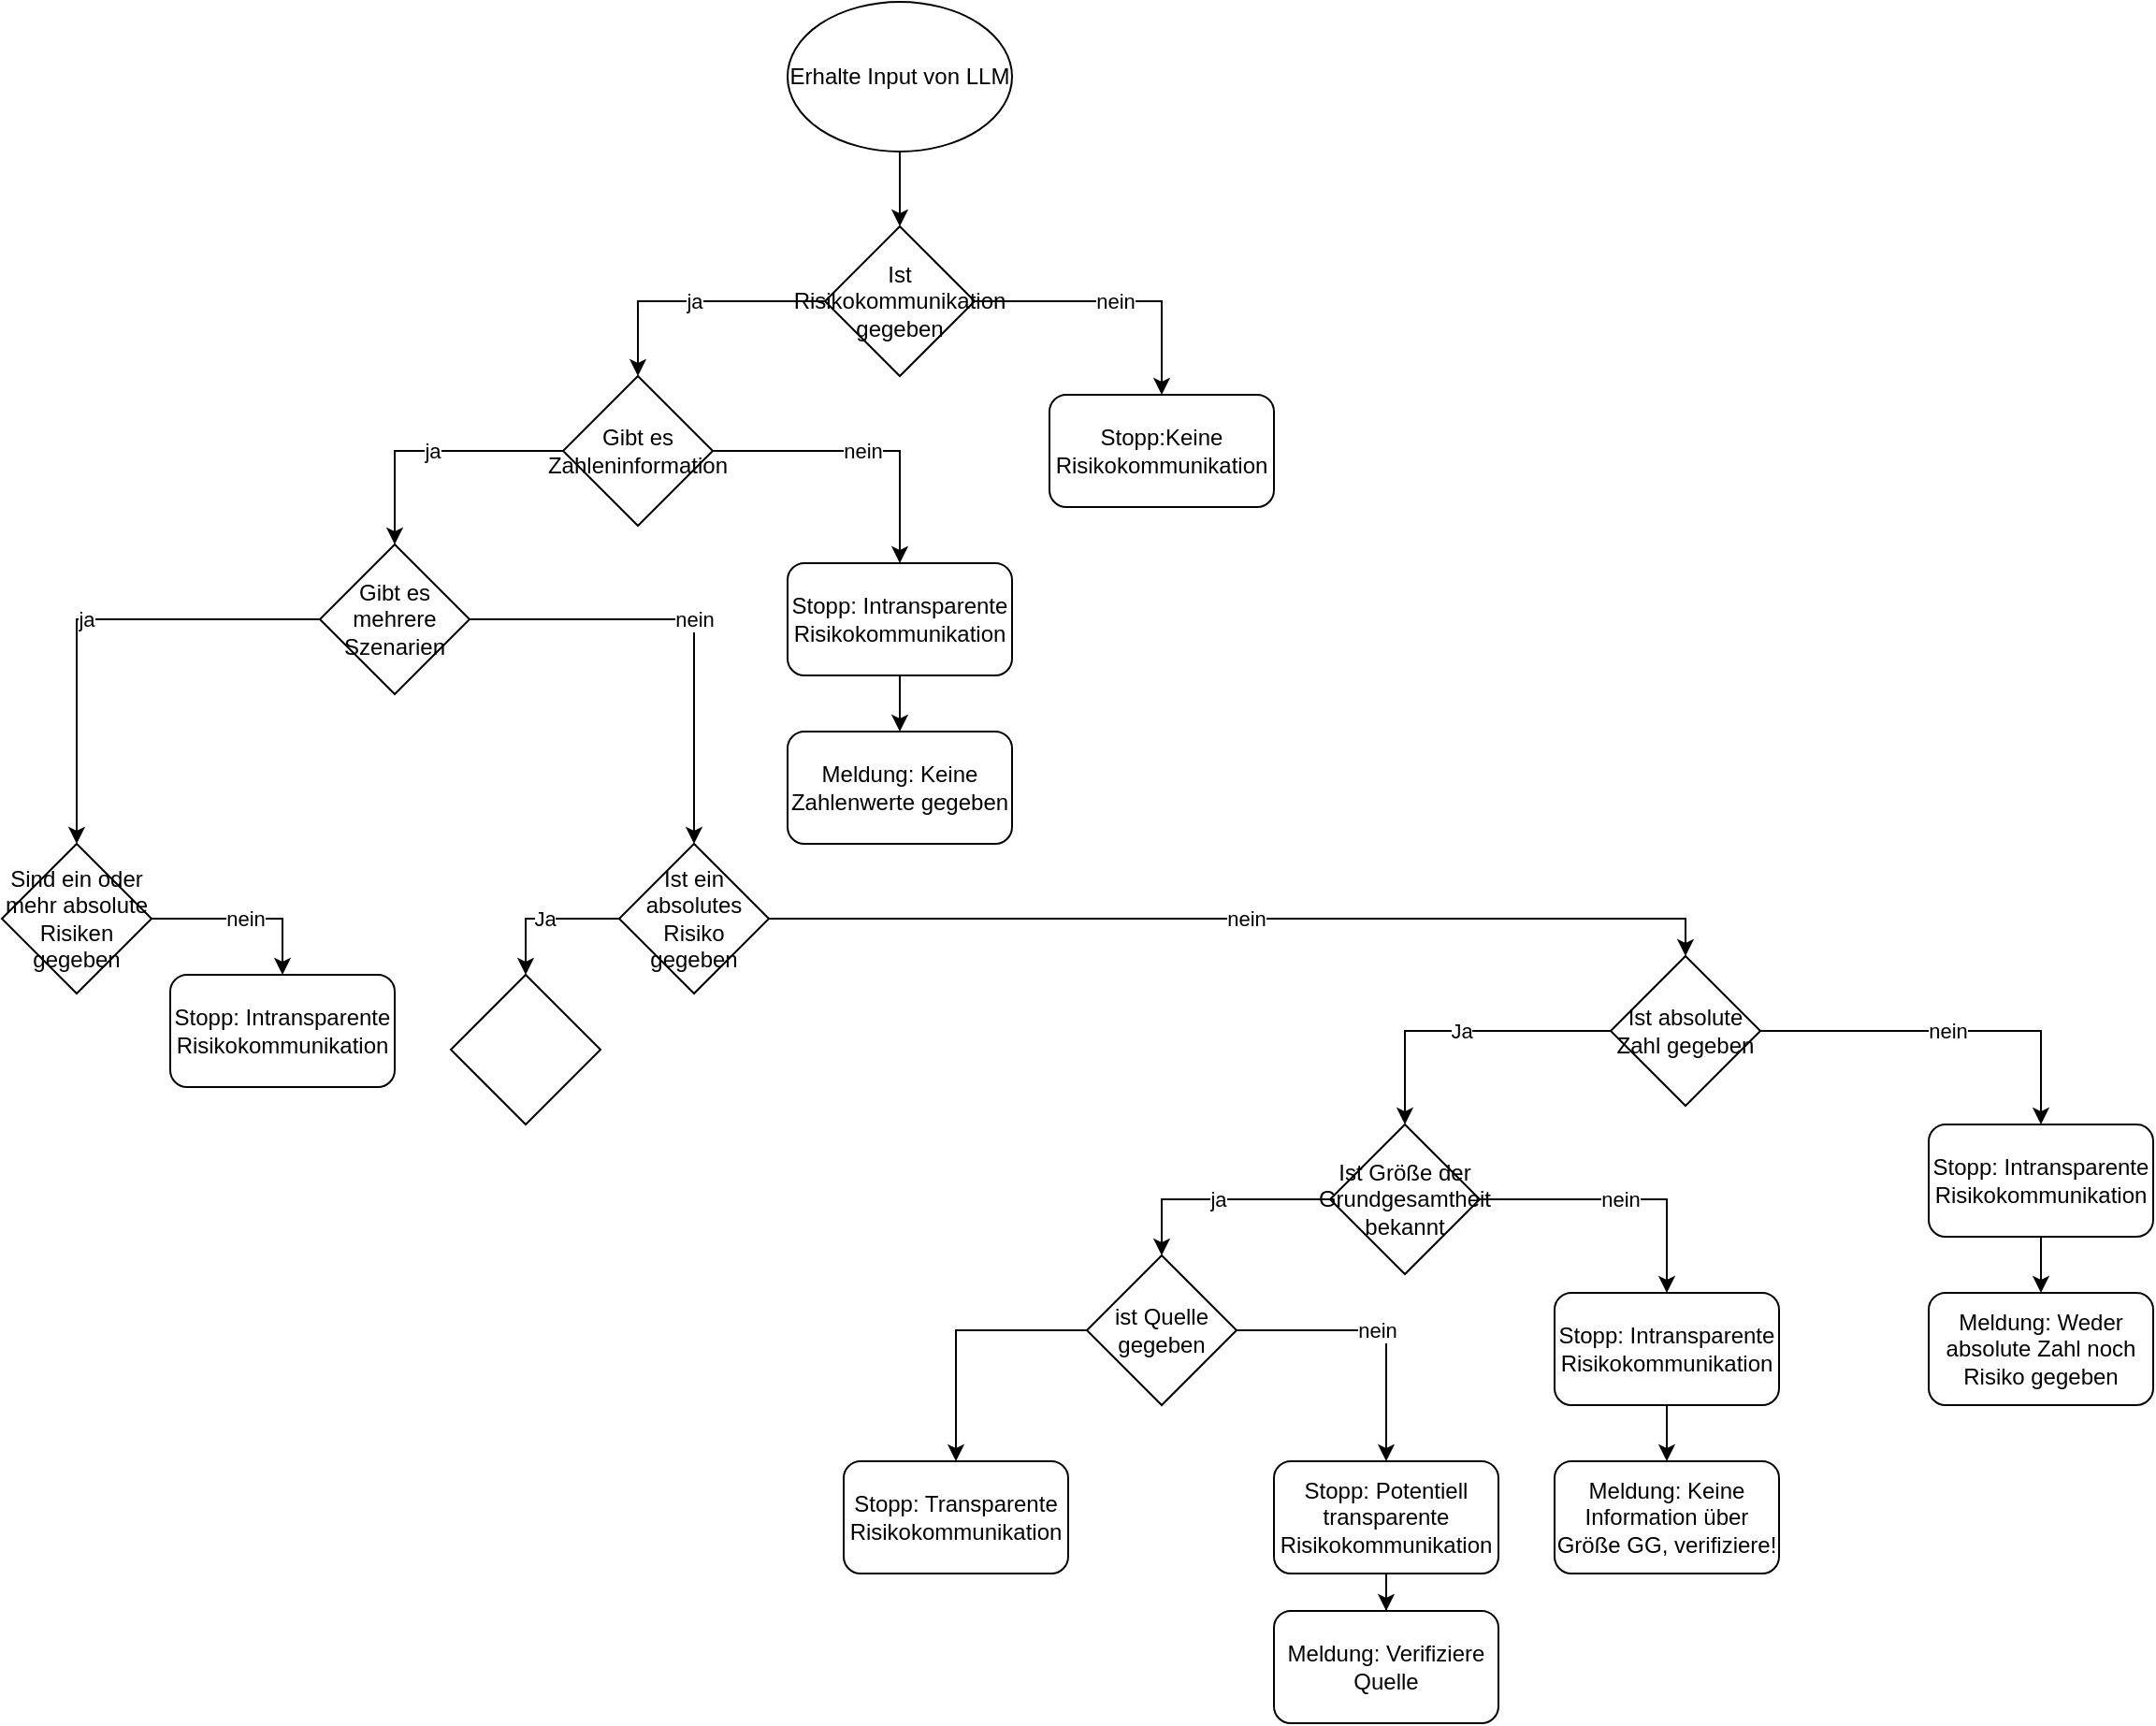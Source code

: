 <mxfile version="27.1.6">
  <diagram name="Seite-1" id="V1NviS9jJ_YA16mUobFE">
    <mxGraphModel dx="1869" dy="562" grid="1" gridSize="10" guides="1" tooltips="1" connect="1" arrows="1" fold="1" page="1" pageScale="1" pageWidth="827" pageHeight="1169" math="0" shadow="0">
      <root>
        <mxCell id="0" />
        <mxCell id="1" parent="0" />
        <mxCell id="_j1XVWTobyJe0texyYif-11" value="" style="edgeStyle=orthogonalEdgeStyle;rounded=0;orthogonalLoop=1;jettySize=auto;html=1;" edge="1" parent="1" source="_j1XVWTobyJe0texyYif-1" target="_j1XVWTobyJe0texyYif-3">
          <mxGeometry relative="1" as="geometry" />
        </mxCell>
        <mxCell id="_j1XVWTobyJe0texyYif-1" value="Erhalte Input von LLM" style="ellipse;whiteSpace=wrap;html=1;" vertex="1" parent="1">
          <mxGeometry x="330" y="10" width="120" height="80" as="geometry" />
        </mxCell>
        <mxCell id="_j1XVWTobyJe0texyYif-12" value="ja" style="edgeStyle=orthogonalEdgeStyle;rounded=0;orthogonalLoop=1;jettySize=auto;html=1;entryX=0.5;entryY=0;entryDx=0;entryDy=0;" edge="1" parent="1" source="_j1XVWTobyJe0texyYif-3" target="_j1XVWTobyJe0texyYif-6">
          <mxGeometry relative="1" as="geometry" />
        </mxCell>
        <object label="nein" nein="" id="_j1XVWTobyJe0texyYif-19">
          <mxCell style="edgeStyle=orthogonalEdgeStyle;rounded=0;orthogonalLoop=1;jettySize=auto;html=1;entryX=0.5;entryY=0;entryDx=0;entryDy=0;" edge="1" parent="1" source="_j1XVWTobyJe0texyYif-3" target="_j1XVWTobyJe0texyYif-4">
            <mxGeometry relative="1" as="geometry" />
          </mxCell>
        </object>
        <mxCell id="_j1XVWTobyJe0texyYif-3" value="Ist Risikokommunikation gegeben" style="rhombus;whiteSpace=wrap;html=1;" vertex="1" parent="1">
          <mxGeometry x="350" y="130" width="80" height="80" as="geometry" />
        </mxCell>
        <mxCell id="_j1XVWTobyJe0texyYif-4" value="Stopp:Keine Risikokommunikation" style="rounded=1;whiteSpace=wrap;html=1;" vertex="1" parent="1">
          <mxGeometry x="470" y="220" width="120" height="60" as="geometry" />
        </mxCell>
        <mxCell id="_j1XVWTobyJe0texyYif-15" value="nein" style="edgeStyle=orthogonalEdgeStyle;rounded=0;orthogonalLoop=1;jettySize=auto;html=1;" edge="1" parent="1" source="_j1XVWTobyJe0texyYif-6" target="_j1XVWTobyJe0texyYif-7">
          <mxGeometry relative="1" as="geometry" />
        </mxCell>
        <mxCell id="_j1XVWTobyJe0texyYif-16" value="ja" style="edgeStyle=orthogonalEdgeStyle;rounded=0;orthogonalLoop=1;jettySize=auto;html=1;entryX=0.5;entryY=0;entryDx=0;entryDy=0;" edge="1" parent="1" source="_j1XVWTobyJe0texyYif-6" target="_j1XVWTobyJe0texyYif-8">
          <mxGeometry relative="1" as="geometry" />
        </mxCell>
        <mxCell id="_j1XVWTobyJe0texyYif-6" value="Gibt es Zahleninformation" style="rhombus;whiteSpace=wrap;html=1;" vertex="1" parent="1">
          <mxGeometry x="210" y="210" width="80" height="80" as="geometry" />
        </mxCell>
        <mxCell id="_j1XVWTobyJe0texyYif-38" style="edgeStyle=orthogonalEdgeStyle;rounded=0;orthogonalLoop=1;jettySize=auto;html=1;entryX=0.5;entryY=0;entryDx=0;entryDy=0;" edge="1" parent="1" source="_j1XVWTobyJe0texyYif-7" target="_j1XVWTobyJe0texyYif-37">
          <mxGeometry relative="1" as="geometry" />
        </mxCell>
        <mxCell id="_j1XVWTobyJe0texyYif-7" value="Stopp: Intransparente Risikokommunikation" style="rounded=1;whiteSpace=wrap;html=1;" vertex="1" parent="1">
          <mxGeometry x="330" y="310" width="120" height="60" as="geometry" />
        </mxCell>
        <mxCell id="_j1XVWTobyJe0texyYif-22" value="ja" style="edgeStyle=orthogonalEdgeStyle;rounded=0;orthogonalLoop=1;jettySize=auto;html=1;entryX=0.5;entryY=0;entryDx=0;entryDy=0;" edge="1" parent="1" source="_j1XVWTobyJe0texyYif-8" target="_j1XVWTobyJe0texyYif-20">
          <mxGeometry relative="1" as="geometry" />
        </mxCell>
        <mxCell id="_j1XVWTobyJe0texyYif-23" value="nein" style="edgeStyle=orthogonalEdgeStyle;rounded=0;orthogonalLoop=1;jettySize=auto;html=1;" edge="1" parent="1" source="_j1XVWTobyJe0texyYif-8" target="_j1XVWTobyJe0texyYif-21">
          <mxGeometry relative="1" as="geometry" />
        </mxCell>
        <mxCell id="_j1XVWTobyJe0texyYif-8" value="Gibt es mehrere Szenarien" style="rhombus;whiteSpace=wrap;html=1;" vertex="1" parent="1">
          <mxGeometry x="80" y="300" width="80" height="80" as="geometry" />
        </mxCell>
        <mxCell id="_j1XVWTobyJe0texyYif-31" value="nein" style="edgeStyle=orthogonalEdgeStyle;rounded=0;orthogonalLoop=1;jettySize=auto;html=1;entryX=0.5;entryY=0;entryDx=0;entryDy=0;" edge="1" parent="1" source="_j1XVWTobyJe0texyYif-20" target="_j1XVWTobyJe0texyYif-30">
          <mxGeometry relative="1" as="geometry" />
        </mxCell>
        <mxCell id="_j1XVWTobyJe0texyYif-20" value="Sind ein oder mehr absolute Risiken gegeben" style="rhombus;whiteSpace=wrap;html=1;" vertex="1" parent="1">
          <mxGeometry x="-90" y="460" width="80" height="80" as="geometry" />
        </mxCell>
        <mxCell id="_j1XVWTobyJe0texyYif-29" value="Ja" style="edgeStyle=orthogonalEdgeStyle;rounded=0;orthogonalLoop=1;jettySize=auto;html=1;entryX=0.5;entryY=0;entryDx=0;entryDy=0;" edge="1" parent="1" source="_j1XVWTobyJe0texyYif-21" target="_j1XVWTobyJe0texyYif-27">
          <mxGeometry relative="1" as="geometry">
            <mxPoint x="160" y="430" as="targetPoint" />
          </mxGeometry>
        </mxCell>
        <mxCell id="_j1XVWTobyJe0texyYif-34" value="nein" style="edgeStyle=orthogonalEdgeStyle;rounded=0;orthogonalLoop=1;jettySize=auto;html=1;entryX=0.5;entryY=0;entryDx=0;entryDy=0;" edge="1" parent="1" source="_j1XVWTobyJe0texyYif-21" target="_j1XVWTobyJe0texyYif-32">
          <mxGeometry relative="1" as="geometry" />
        </mxCell>
        <mxCell id="_j1XVWTobyJe0texyYif-21" value="Ist ein absolutes Risiko gegeben" style="rhombus;whiteSpace=wrap;html=1;" vertex="1" parent="1">
          <mxGeometry x="240" y="460" width="80" height="80" as="geometry" />
        </mxCell>
        <mxCell id="_j1XVWTobyJe0texyYif-27" value="" style="rhombus;whiteSpace=wrap;html=1;" vertex="1" parent="1">
          <mxGeometry x="150" y="530" width="80" height="80" as="geometry" />
        </mxCell>
        <mxCell id="_j1XVWTobyJe0texyYif-30" value="Stopp: Intransparente Risikokommunikation" style="rounded=1;whiteSpace=wrap;html=1;" vertex="1" parent="1">
          <mxGeometry y="530" width="120" height="60" as="geometry" />
        </mxCell>
        <mxCell id="_j1XVWTobyJe0texyYif-36" value="nein" style="edgeStyle=orthogonalEdgeStyle;rounded=0;orthogonalLoop=1;jettySize=auto;html=1;entryX=0.5;entryY=0;entryDx=0;entryDy=0;" edge="1" parent="1" source="_j1XVWTobyJe0texyYif-32" target="_j1XVWTobyJe0texyYif-35">
          <mxGeometry relative="1" as="geometry" />
        </mxCell>
        <mxCell id="_j1XVWTobyJe0texyYif-49" value="Ja" style="edgeStyle=orthogonalEdgeStyle;rounded=0;orthogonalLoop=1;jettySize=auto;html=1;entryX=0.5;entryY=0;entryDx=0;entryDy=0;" edge="1" parent="1" source="_j1XVWTobyJe0texyYif-32" target="_j1XVWTobyJe0texyYif-47">
          <mxGeometry relative="1" as="geometry" />
        </mxCell>
        <mxCell id="_j1XVWTobyJe0texyYif-32" value="Ist absolute Zahl gegeben" style="rhombus;whiteSpace=wrap;html=1;" vertex="1" parent="1">
          <mxGeometry x="770" y="520" width="80" height="80" as="geometry" />
        </mxCell>
        <mxCell id="_j1XVWTobyJe0texyYif-40" style="edgeStyle=orthogonalEdgeStyle;rounded=0;orthogonalLoop=1;jettySize=auto;html=1;entryX=0.5;entryY=0;entryDx=0;entryDy=0;" edge="1" parent="1" source="_j1XVWTobyJe0texyYif-35" target="_j1XVWTobyJe0texyYif-39">
          <mxGeometry relative="1" as="geometry" />
        </mxCell>
        <mxCell id="_j1XVWTobyJe0texyYif-35" value="Stopp: Intransparente Risikokommunikation" style="rounded=1;whiteSpace=wrap;html=1;" vertex="1" parent="1">
          <mxGeometry x="940" y="610" width="120" height="60" as="geometry" />
        </mxCell>
        <mxCell id="_j1XVWTobyJe0texyYif-37" value="Meldung: Keine Zahlenwerte gegeben" style="rounded=1;whiteSpace=wrap;html=1;" vertex="1" parent="1">
          <mxGeometry x="330" y="400" width="120" height="60" as="geometry" />
        </mxCell>
        <mxCell id="_j1XVWTobyJe0texyYif-39" value="Meldung: Weder absolute Zahl noch Risiko gegeben" style="rounded=1;whiteSpace=wrap;html=1;" vertex="1" parent="1">
          <mxGeometry x="940" y="700" width="120" height="60" as="geometry" />
        </mxCell>
        <mxCell id="_j1XVWTobyJe0texyYif-44" value="" style="edgeStyle=orthogonalEdgeStyle;rounded=0;orthogonalLoop=1;jettySize=auto;html=1;" edge="1" parent="1" source="_j1XVWTobyJe0texyYif-41" target="_j1XVWTobyJe0texyYif-43">
          <mxGeometry relative="1" as="geometry" />
        </mxCell>
        <mxCell id="_j1XVWTobyJe0texyYif-41" value="Stopp: Intransparente Risikokommunikation" style="rounded=1;whiteSpace=wrap;html=1;" vertex="1" parent="1">
          <mxGeometry x="740" y="700" width="120" height="60" as="geometry" />
        </mxCell>
        <mxCell id="_j1XVWTobyJe0texyYif-43" value="Meldung: Keine Information über Größe GG, verifiziere!" style="whiteSpace=wrap;html=1;rounded=1;" vertex="1" parent="1">
          <mxGeometry x="740" y="790" width="120" height="60" as="geometry" />
        </mxCell>
        <mxCell id="_j1XVWTobyJe0texyYif-52" value="nein" style="edgeStyle=orthogonalEdgeStyle;rounded=0;orthogonalLoop=1;jettySize=auto;html=1;entryX=0.5;entryY=0;entryDx=0;entryDy=0;" edge="1" parent="1" source="_j1XVWTobyJe0texyYif-47" target="_j1XVWTobyJe0texyYif-41">
          <mxGeometry relative="1" as="geometry" />
        </mxCell>
        <mxCell id="_j1XVWTobyJe0texyYif-55" value="ja" style="edgeStyle=orthogonalEdgeStyle;rounded=0;orthogonalLoop=1;jettySize=auto;html=1;entryX=0.5;entryY=0;entryDx=0;entryDy=0;" edge="1" parent="1" source="_j1XVWTobyJe0texyYif-47" target="_j1XVWTobyJe0texyYif-53">
          <mxGeometry relative="1" as="geometry">
            <mxPoint x="160" y="730" as="targetPoint" />
          </mxGeometry>
        </mxCell>
        <mxCell id="_j1XVWTobyJe0texyYif-47" value="Ist Größe der Grundgesamtheit bekannt" style="rhombus;whiteSpace=wrap;html=1;" vertex="1" parent="1">
          <mxGeometry x="620" y="610" width="80" height="80" as="geometry" />
        </mxCell>
        <mxCell id="_j1XVWTobyJe0texyYif-60" value="nein" style="edgeStyle=orthogonalEdgeStyle;rounded=0;orthogonalLoop=1;jettySize=auto;html=1;entryX=0.5;entryY=0;entryDx=0;entryDy=0;" edge="1" parent="1" source="_j1XVWTobyJe0texyYif-53" target="_j1XVWTobyJe0texyYif-59">
          <mxGeometry relative="1" as="geometry" />
        </mxCell>
        <mxCell id="_j1XVWTobyJe0texyYif-64" value="" style="edgeStyle=orthogonalEdgeStyle;rounded=0;orthogonalLoop=1;jettySize=auto;html=1;" edge="1" parent="1" source="_j1XVWTobyJe0texyYif-53" target="_j1XVWTobyJe0texyYif-63">
          <mxGeometry relative="1" as="geometry" />
        </mxCell>
        <mxCell id="_j1XVWTobyJe0texyYif-53" value="ist Quelle gegeben" style="rhombus;whiteSpace=wrap;html=1;" vertex="1" parent="1">
          <mxGeometry x="490" y="680" width="80" height="80" as="geometry" />
        </mxCell>
        <mxCell id="_j1XVWTobyJe0texyYif-62" value="" style="edgeStyle=orthogonalEdgeStyle;rounded=0;orthogonalLoop=1;jettySize=auto;html=1;" edge="1" parent="1" source="_j1XVWTobyJe0texyYif-59" target="_j1XVWTobyJe0texyYif-61">
          <mxGeometry relative="1" as="geometry" />
        </mxCell>
        <mxCell id="_j1XVWTobyJe0texyYif-59" value="Stopp: Potentiell transparente Risikokommunikation" style="rounded=1;whiteSpace=wrap;html=1;" vertex="1" parent="1">
          <mxGeometry x="590" y="790" width="120" height="60" as="geometry" />
        </mxCell>
        <mxCell id="_j1XVWTobyJe0texyYif-61" value="Meldung: Verifiziere Quelle" style="whiteSpace=wrap;html=1;rounded=1;" vertex="1" parent="1">
          <mxGeometry x="590" y="870" width="120" height="60" as="geometry" />
        </mxCell>
        <mxCell id="_j1XVWTobyJe0texyYif-63" value="Stopp: Transparente Risikokommunikation" style="rounded=1;whiteSpace=wrap;html=1;" vertex="1" parent="1">
          <mxGeometry x="360" y="790" width="120" height="60" as="geometry" />
        </mxCell>
      </root>
    </mxGraphModel>
  </diagram>
</mxfile>
